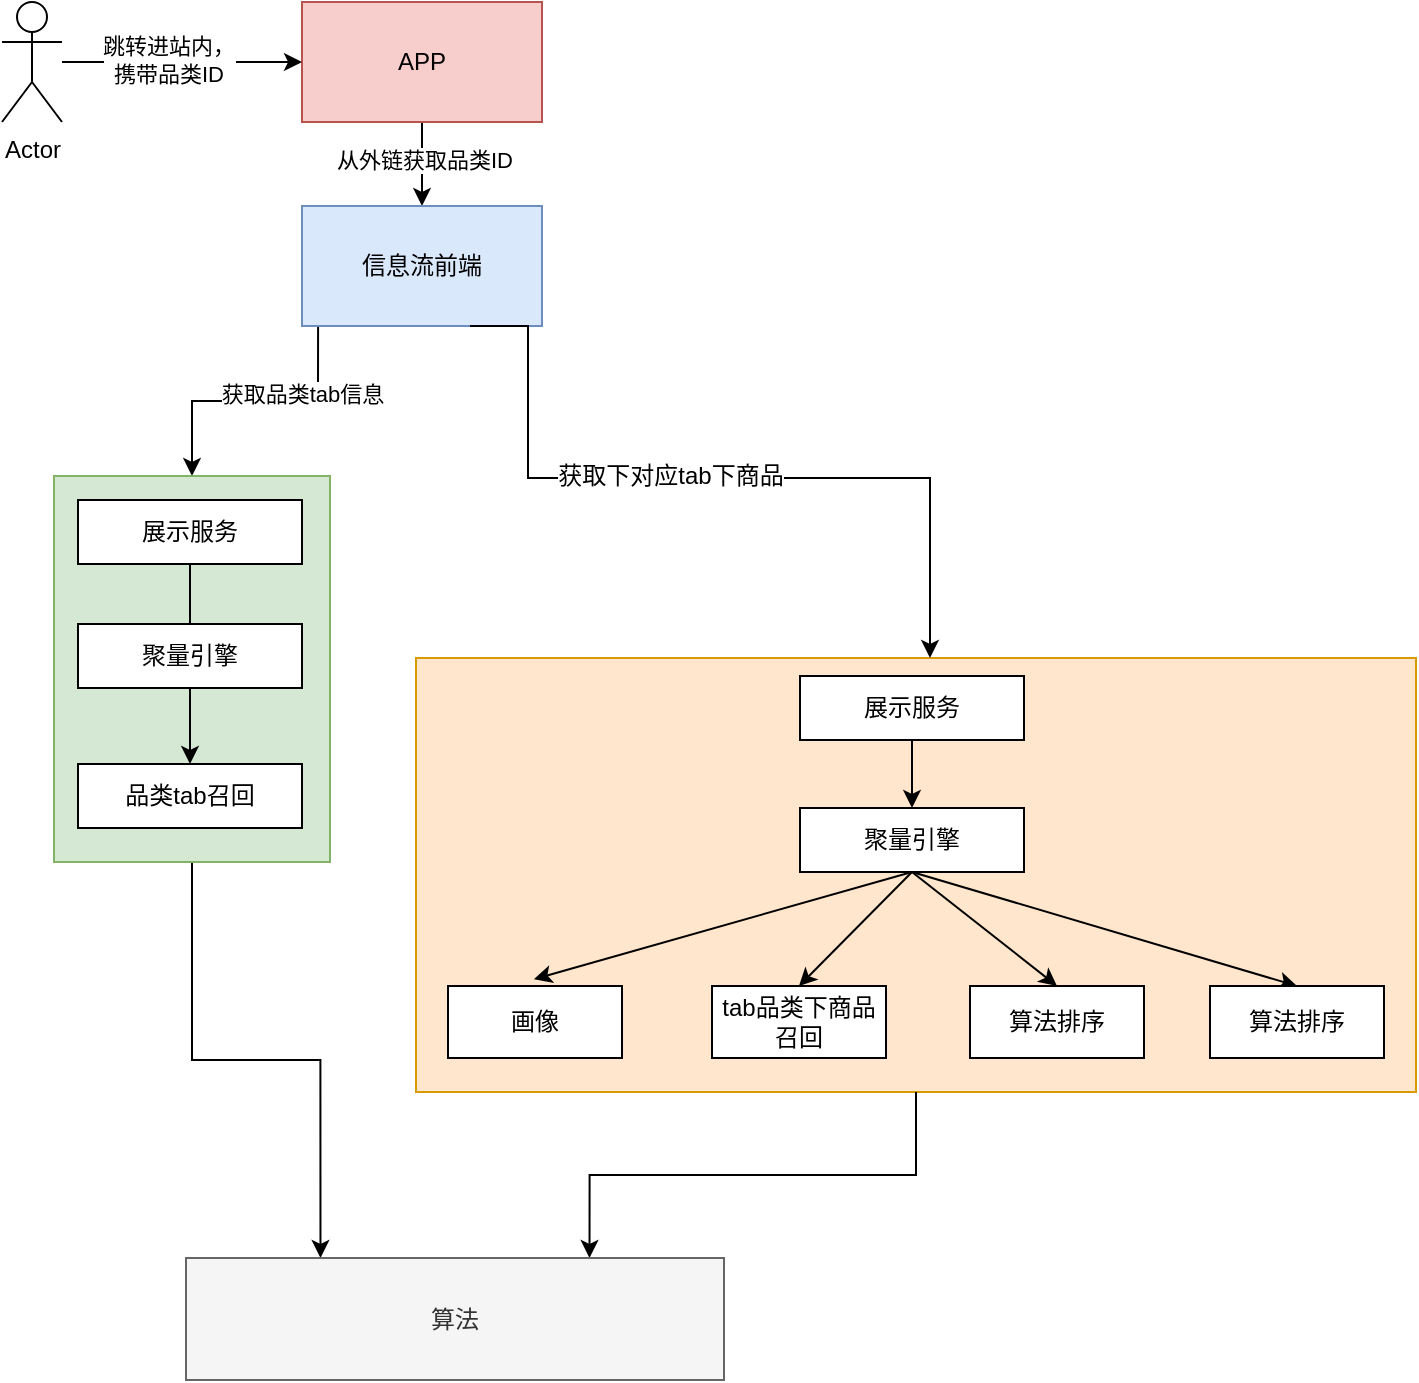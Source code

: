 <mxfile version="20.6.0" type="github">
  <diagram id="imZJRXk6eTblcUwpeaCT" name="第 1 页">
    <mxGraphModel dx="1186" dy="763" grid="0" gridSize="10" guides="1" tooltips="1" connect="1" arrows="1" fold="1" page="0" pageScale="1" pageWidth="827" pageHeight="1169" math="0" shadow="0">
      <root>
        <mxCell id="0" />
        <mxCell id="1" parent="0" />
        <mxCell id="VBo8rEwudds36ycGH-56-13" value="" style="whiteSpace=wrap;html=1;rounded=0;fillColor=#ffe6cc;strokeColor=#d79b00;" vertex="1" parent="1">
          <mxGeometry x="287" y="438" width="500" height="217" as="geometry" />
        </mxCell>
        <mxCell id="VBo8rEwudds36ycGH-56-9" value="" style="edgeStyle=orthogonalEdgeStyle;rounded=0;orthogonalLoop=1;jettySize=auto;html=1;" edge="1" parent="1" source="VBo8rEwudds36ycGH-56-4" target="VBo8rEwudds36ycGH-56-8">
          <mxGeometry relative="1" as="geometry" />
        </mxCell>
        <mxCell id="VBo8rEwudds36ycGH-56-28" value="从外链获取品类ID" style="edgeLabel;html=1;align=center;verticalAlign=middle;resizable=0;points=[];" vertex="1" connectable="0" parent="VBo8rEwudds36ycGH-56-9">
          <mxGeometry x="-0.167" y="1" relative="1" as="geometry">
            <mxPoint y="1" as="offset" />
          </mxGeometry>
        </mxCell>
        <mxCell id="VBo8rEwudds36ycGH-56-4" value="APP" style="rounded=0;whiteSpace=wrap;html=1;fillColor=#f8cecc;strokeColor=#b85450;" vertex="1" parent="1">
          <mxGeometry x="230" y="110" width="120" height="60" as="geometry" />
        </mxCell>
        <mxCell id="VBo8rEwudds36ycGH-56-6" style="edgeStyle=orthogonalEdgeStyle;rounded=0;orthogonalLoop=1;jettySize=auto;html=1;entryX=0;entryY=0.5;entryDx=0;entryDy=0;" edge="1" parent="1" source="VBo8rEwudds36ycGH-56-5" target="VBo8rEwudds36ycGH-56-4">
          <mxGeometry relative="1" as="geometry" />
        </mxCell>
        <mxCell id="VBo8rEwudds36ycGH-56-7" value="跳转进站内，&lt;br&gt;携带品类ID" style="edgeLabel;html=1;align=center;verticalAlign=middle;resizable=0;points=[];" vertex="1" connectable="0" parent="VBo8rEwudds36ycGH-56-6">
          <mxGeometry x="-0.117" y="1" relative="1" as="geometry">
            <mxPoint as="offset" />
          </mxGeometry>
        </mxCell>
        <mxCell id="VBo8rEwudds36ycGH-56-5" value="Actor" style="shape=umlActor;verticalLabelPosition=bottom;verticalAlign=top;html=1;outlineConnect=0;" vertex="1" parent="1">
          <mxGeometry x="80" y="110" width="30" height="60" as="geometry" />
        </mxCell>
        <mxCell id="VBo8rEwudds36ycGH-56-26" style="edgeStyle=orthogonalEdgeStyle;rounded=0;orthogonalLoop=1;jettySize=auto;html=1;exitX=0.067;exitY=0.992;exitDx=0;exitDy=0;entryX=0.5;entryY=0;entryDx=0;entryDy=0;exitPerimeter=0;" edge="1" parent="1" source="VBo8rEwudds36ycGH-56-8" target="VBo8rEwudds36ycGH-56-10">
          <mxGeometry relative="1" as="geometry" />
        </mxCell>
        <mxCell id="VBo8rEwudds36ycGH-56-29" value="获取品类tab信息" style="edgeLabel;html=1;align=center;verticalAlign=middle;resizable=0;points=[];" vertex="1" connectable="0" parent="VBo8rEwudds36ycGH-56-26">
          <mxGeometry x="-0.337" y="-4" relative="1" as="geometry">
            <mxPoint as="offset" />
          </mxGeometry>
        </mxCell>
        <mxCell id="VBo8rEwudds36ycGH-56-8" value="信息流前端" style="rounded=0;whiteSpace=wrap;html=1;fillColor=#dae8fc;strokeColor=#6c8ebf;" vertex="1" parent="1">
          <mxGeometry x="230" y="212" width="120" height="60" as="geometry" />
        </mxCell>
        <mxCell id="VBo8rEwudds36ycGH-56-19" style="edgeStyle=orthogonalEdgeStyle;rounded=0;orthogonalLoop=1;jettySize=auto;html=1;exitX=0.5;exitY=1;exitDx=0;exitDy=0;entryX=0.25;entryY=0;entryDx=0;entryDy=0;" edge="1" parent="1" source="VBo8rEwudds36ycGH-56-10" target="VBo8rEwudds36ycGH-56-15">
          <mxGeometry relative="1" as="geometry" />
        </mxCell>
        <mxCell id="VBo8rEwudds36ycGH-56-10" value="" style="whiteSpace=wrap;html=1;rounded=0;fillColor=#d5e8d4;strokeColor=#82b366;" vertex="1" parent="1">
          <mxGeometry x="106" y="347" width="138" height="193" as="geometry" />
        </mxCell>
        <mxCell id="VBo8rEwudds36ycGH-56-20" style="edgeStyle=orthogonalEdgeStyle;rounded=0;orthogonalLoop=1;jettySize=auto;html=1;entryX=0.75;entryY=0;entryDx=0;entryDy=0;" edge="1" parent="1" source="VBo8rEwudds36ycGH-56-13" target="VBo8rEwudds36ycGH-56-15">
          <mxGeometry relative="1" as="geometry" />
        </mxCell>
        <mxCell id="VBo8rEwudds36ycGH-56-15" value="算法" style="rounded=0;whiteSpace=wrap;html=1;fillColor=#f5f5f5;fontColor=#333333;strokeColor=#666666;" vertex="1" parent="1">
          <mxGeometry x="172" y="738" width="269" height="61" as="geometry" />
        </mxCell>
        <mxCell id="VBo8rEwudds36ycGH-56-17" style="edgeStyle=orthogonalEdgeStyle;rounded=0;orthogonalLoop=1;jettySize=auto;html=1;exitX=0.5;exitY=1;exitDx=0;exitDy=0;" edge="1" parent="1" source="VBo8rEwudds36ycGH-56-8" target="VBo8rEwudds36ycGH-56-8">
          <mxGeometry relative="1" as="geometry" />
        </mxCell>
        <mxCell id="VBo8rEwudds36ycGH-56-24" style="edgeStyle=orthogonalEdgeStyle;rounded=0;orthogonalLoop=1;jettySize=auto;html=1;exitX=0.7;exitY=1;exitDx=0;exitDy=0;exitPerimeter=0;" edge="1" parent="1" source="VBo8rEwudds36ycGH-56-8" target="VBo8rEwudds36ycGH-56-13">
          <mxGeometry relative="1" as="geometry">
            <mxPoint x="320" y="359" as="sourcePoint" />
            <mxPoint x="503" y="431" as="targetPoint" />
            <Array as="points">
              <mxPoint x="343" y="272" />
              <mxPoint x="343" y="348" />
              <mxPoint x="544" y="348" />
            </Array>
          </mxGeometry>
        </mxCell>
        <mxCell id="VBo8rEwudds36ycGH-56-37" value="&lt;span style=&quot;font-size: 12px;&quot;&gt;获取下对应tab下商品&lt;/span&gt;" style="edgeLabel;html=1;align=center;verticalAlign=middle;resizable=0;points=[];" vertex="1" connectable="0" parent="VBo8rEwudds36ycGH-56-24">
          <mxGeometry x="-0.111" y="2" relative="1" as="geometry">
            <mxPoint y="1" as="offset" />
          </mxGeometry>
        </mxCell>
        <mxCell id="VBo8rEwudds36ycGH-56-36" value="" style="edgeStyle=orthogonalEdgeStyle;rounded=0;orthogonalLoop=1;jettySize=auto;html=1;" edge="1" parent="1" source="VBo8rEwudds36ycGH-56-31" target="VBo8rEwudds36ycGH-56-34">
          <mxGeometry relative="1" as="geometry" />
        </mxCell>
        <mxCell id="VBo8rEwudds36ycGH-56-31" value="展示服务" style="rounded=0;whiteSpace=wrap;html=1;" vertex="1" parent="1">
          <mxGeometry x="118" y="359" width="112" height="32" as="geometry" />
        </mxCell>
        <mxCell id="VBo8rEwudds36ycGH-56-33" value="聚量引擎" style="rounded=0;whiteSpace=wrap;html=1;" vertex="1" parent="1">
          <mxGeometry x="118" y="421" width="112" height="32" as="geometry" />
        </mxCell>
        <mxCell id="VBo8rEwudds36ycGH-56-34" value="品类tab召回" style="rounded=0;whiteSpace=wrap;html=1;" vertex="1" parent="1">
          <mxGeometry x="118" y="491" width="112" height="32" as="geometry" />
        </mxCell>
        <mxCell id="VBo8rEwudds36ycGH-56-40" value="" style="edgeStyle=orthogonalEdgeStyle;rounded=0;orthogonalLoop=1;jettySize=auto;html=1;" edge="1" parent="1" source="VBo8rEwudds36ycGH-56-38" target="VBo8rEwudds36ycGH-56-39">
          <mxGeometry relative="1" as="geometry" />
        </mxCell>
        <mxCell id="VBo8rEwudds36ycGH-56-38" value="展示服务" style="rounded=0;whiteSpace=wrap;html=1;" vertex="1" parent="1">
          <mxGeometry x="479" y="447" width="112" height="32" as="geometry" />
        </mxCell>
        <mxCell id="VBo8rEwudds36ycGH-56-51" style="rounded=0;orthogonalLoop=1;jettySize=auto;html=1;entryX=0.118;entryY=0.74;entryDx=0;entryDy=0;entryPerimeter=0;exitX=0.5;exitY=1;exitDx=0;exitDy=0;" edge="1" parent="1" source="VBo8rEwudds36ycGH-56-39" target="VBo8rEwudds36ycGH-56-13">
          <mxGeometry relative="1" as="geometry" />
        </mxCell>
        <mxCell id="VBo8rEwudds36ycGH-56-52" style="edgeStyle=none;rounded=0;orthogonalLoop=1;jettySize=auto;html=1;exitX=0.5;exitY=1;exitDx=0;exitDy=0;entryX=0.5;entryY=0;entryDx=0;entryDy=0;" edge="1" parent="1" source="VBo8rEwudds36ycGH-56-39" target="VBo8rEwudds36ycGH-56-44">
          <mxGeometry relative="1" as="geometry" />
        </mxCell>
        <mxCell id="VBo8rEwudds36ycGH-56-53" style="edgeStyle=none;rounded=0;orthogonalLoop=1;jettySize=auto;html=1;exitX=0.5;exitY=1;exitDx=0;exitDy=0;entryX=0.5;entryY=0;entryDx=0;entryDy=0;" edge="1" parent="1" source="VBo8rEwudds36ycGH-56-39" target="VBo8rEwudds36ycGH-56-45">
          <mxGeometry relative="1" as="geometry" />
        </mxCell>
        <mxCell id="VBo8rEwudds36ycGH-56-54" style="edgeStyle=none;rounded=0;orthogonalLoop=1;jettySize=auto;html=1;exitX=0.5;exitY=1;exitDx=0;exitDy=0;entryX=0.5;entryY=0;entryDx=0;entryDy=0;" edge="1" parent="1" source="VBo8rEwudds36ycGH-56-39" target="VBo8rEwudds36ycGH-56-46">
          <mxGeometry relative="1" as="geometry" />
        </mxCell>
        <mxCell id="VBo8rEwudds36ycGH-56-39" value="聚量引擎" style="rounded=0;whiteSpace=wrap;html=1;" vertex="1" parent="1">
          <mxGeometry x="479" y="513" width="112" height="32" as="geometry" />
        </mxCell>
        <mxCell id="VBo8rEwudds36ycGH-56-41" value="画像" style="rounded=0;whiteSpace=wrap;html=1;" vertex="1" parent="1">
          <mxGeometry x="303" y="602" width="87" height="36" as="geometry" />
        </mxCell>
        <mxCell id="VBo8rEwudds36ycGH-56-44" value="tab品类下商品召回" style="rounded=0;whiteSpace=wrap;html=1;" vertex="1" parent="1">
          <mxGeometry x="435" y="602" width="87" height="36" as="geometry" />
        </mxCell>
        <mxCell id="VBo8rEwudds36ycGH-56-45" value="算法排序" style="rounded=0;whiteSpace=wrap;html=1;" vertex="1" parent="1">
          <mxGeometry x="564" y="602" width="87" height="36" as="geometry" />
        </mxCell>
        <mxCell id="VBo8rEwudds36ycGH-56-46" value="算法排序" style="rounded=0;whiteSpace=wrap;html=1;" vertex="1" parent="1">
          <mxGeometry x="684" y="602" width="87" height="36" as="geometry" />
        </mxCell>
      </root>
    </mxGraphModel>
  </diagram>
</mxfile>
